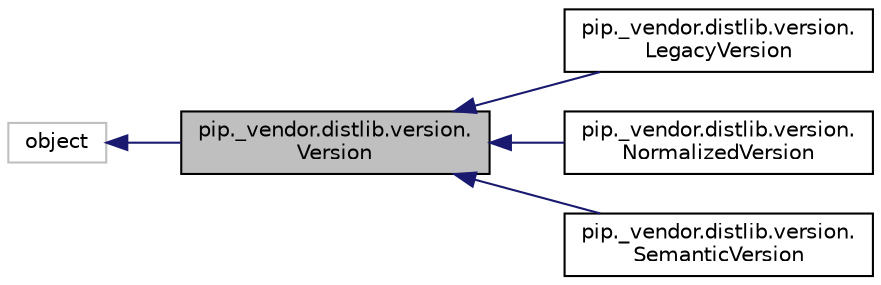 digraph "pip._vendor.distlib.version.Version"
{
 // LATEX_PDF_SIZE
  edge [fontname="Helvetica",fontsize="10",labelfontname="Helvetica",labelfontsize="10"];
  node [fontname="Helvetica",fontsize="10",shape=record];
  rankdir="LR";
  Node1 [label="pip._vendor.distlib.version.\lVersion",height=0.2,width=0.4,color="black", fillcolor="grey75", style="filled", fontcolor="black",tooltip=" "];
  Node2 -> Node1 [dir="back",color="midnightblue",fontsize="10",style="solid",fontname="Helvetica"];
  Node2 [label="object",height=0.2,width=0.4,color="grey75", fillcolor="white", style="filled",tooltip=" "];
  Node1 -> Node3 [dir="back",color="midnightblue",fontsize="10",style="solid",fontname="Helvetica"];
  Node3 [label="pip._vendor.distlib.version.\lLegacyVersion",height=0.2,width=0.4,color="black", fillcolor="white", style="filled",URL="$d2/d22/classpip_1_1__vendor_1_1distlib_1_1version_1_1_legacy_version.html",tooltip=" "];
  Node1 -> Node4 [dir="back",color="midnightblue",fontsize="10",style="solid",fontname="Helvetica"];
  Node4 [label="pip._vendor.distlib.version.\lNormalizedVersion",height=0.2,width=0.4,color="black", fillcolor="white", style="filled",URL="$dc/d90/classpip_1_1__vendor_1_1distlib_1_1version_1_1_normalized_version.html",tooltip=" "];
  Node1 -> Node5 [dir="back",color="midnightblue",fontsize="10",style="solid",fontname="Helvetica"];
  Node5 [label="pip._vendor.distlib.version.\lSemanticVersion",height=0.2,width=0.4,color="black", fillcolor="white", style="filled",URL="$d9/deb/classpip_1_1__vendor_1_1distlib_1_1version_1_1_semantic_version.html",tooltip=" "];
}
